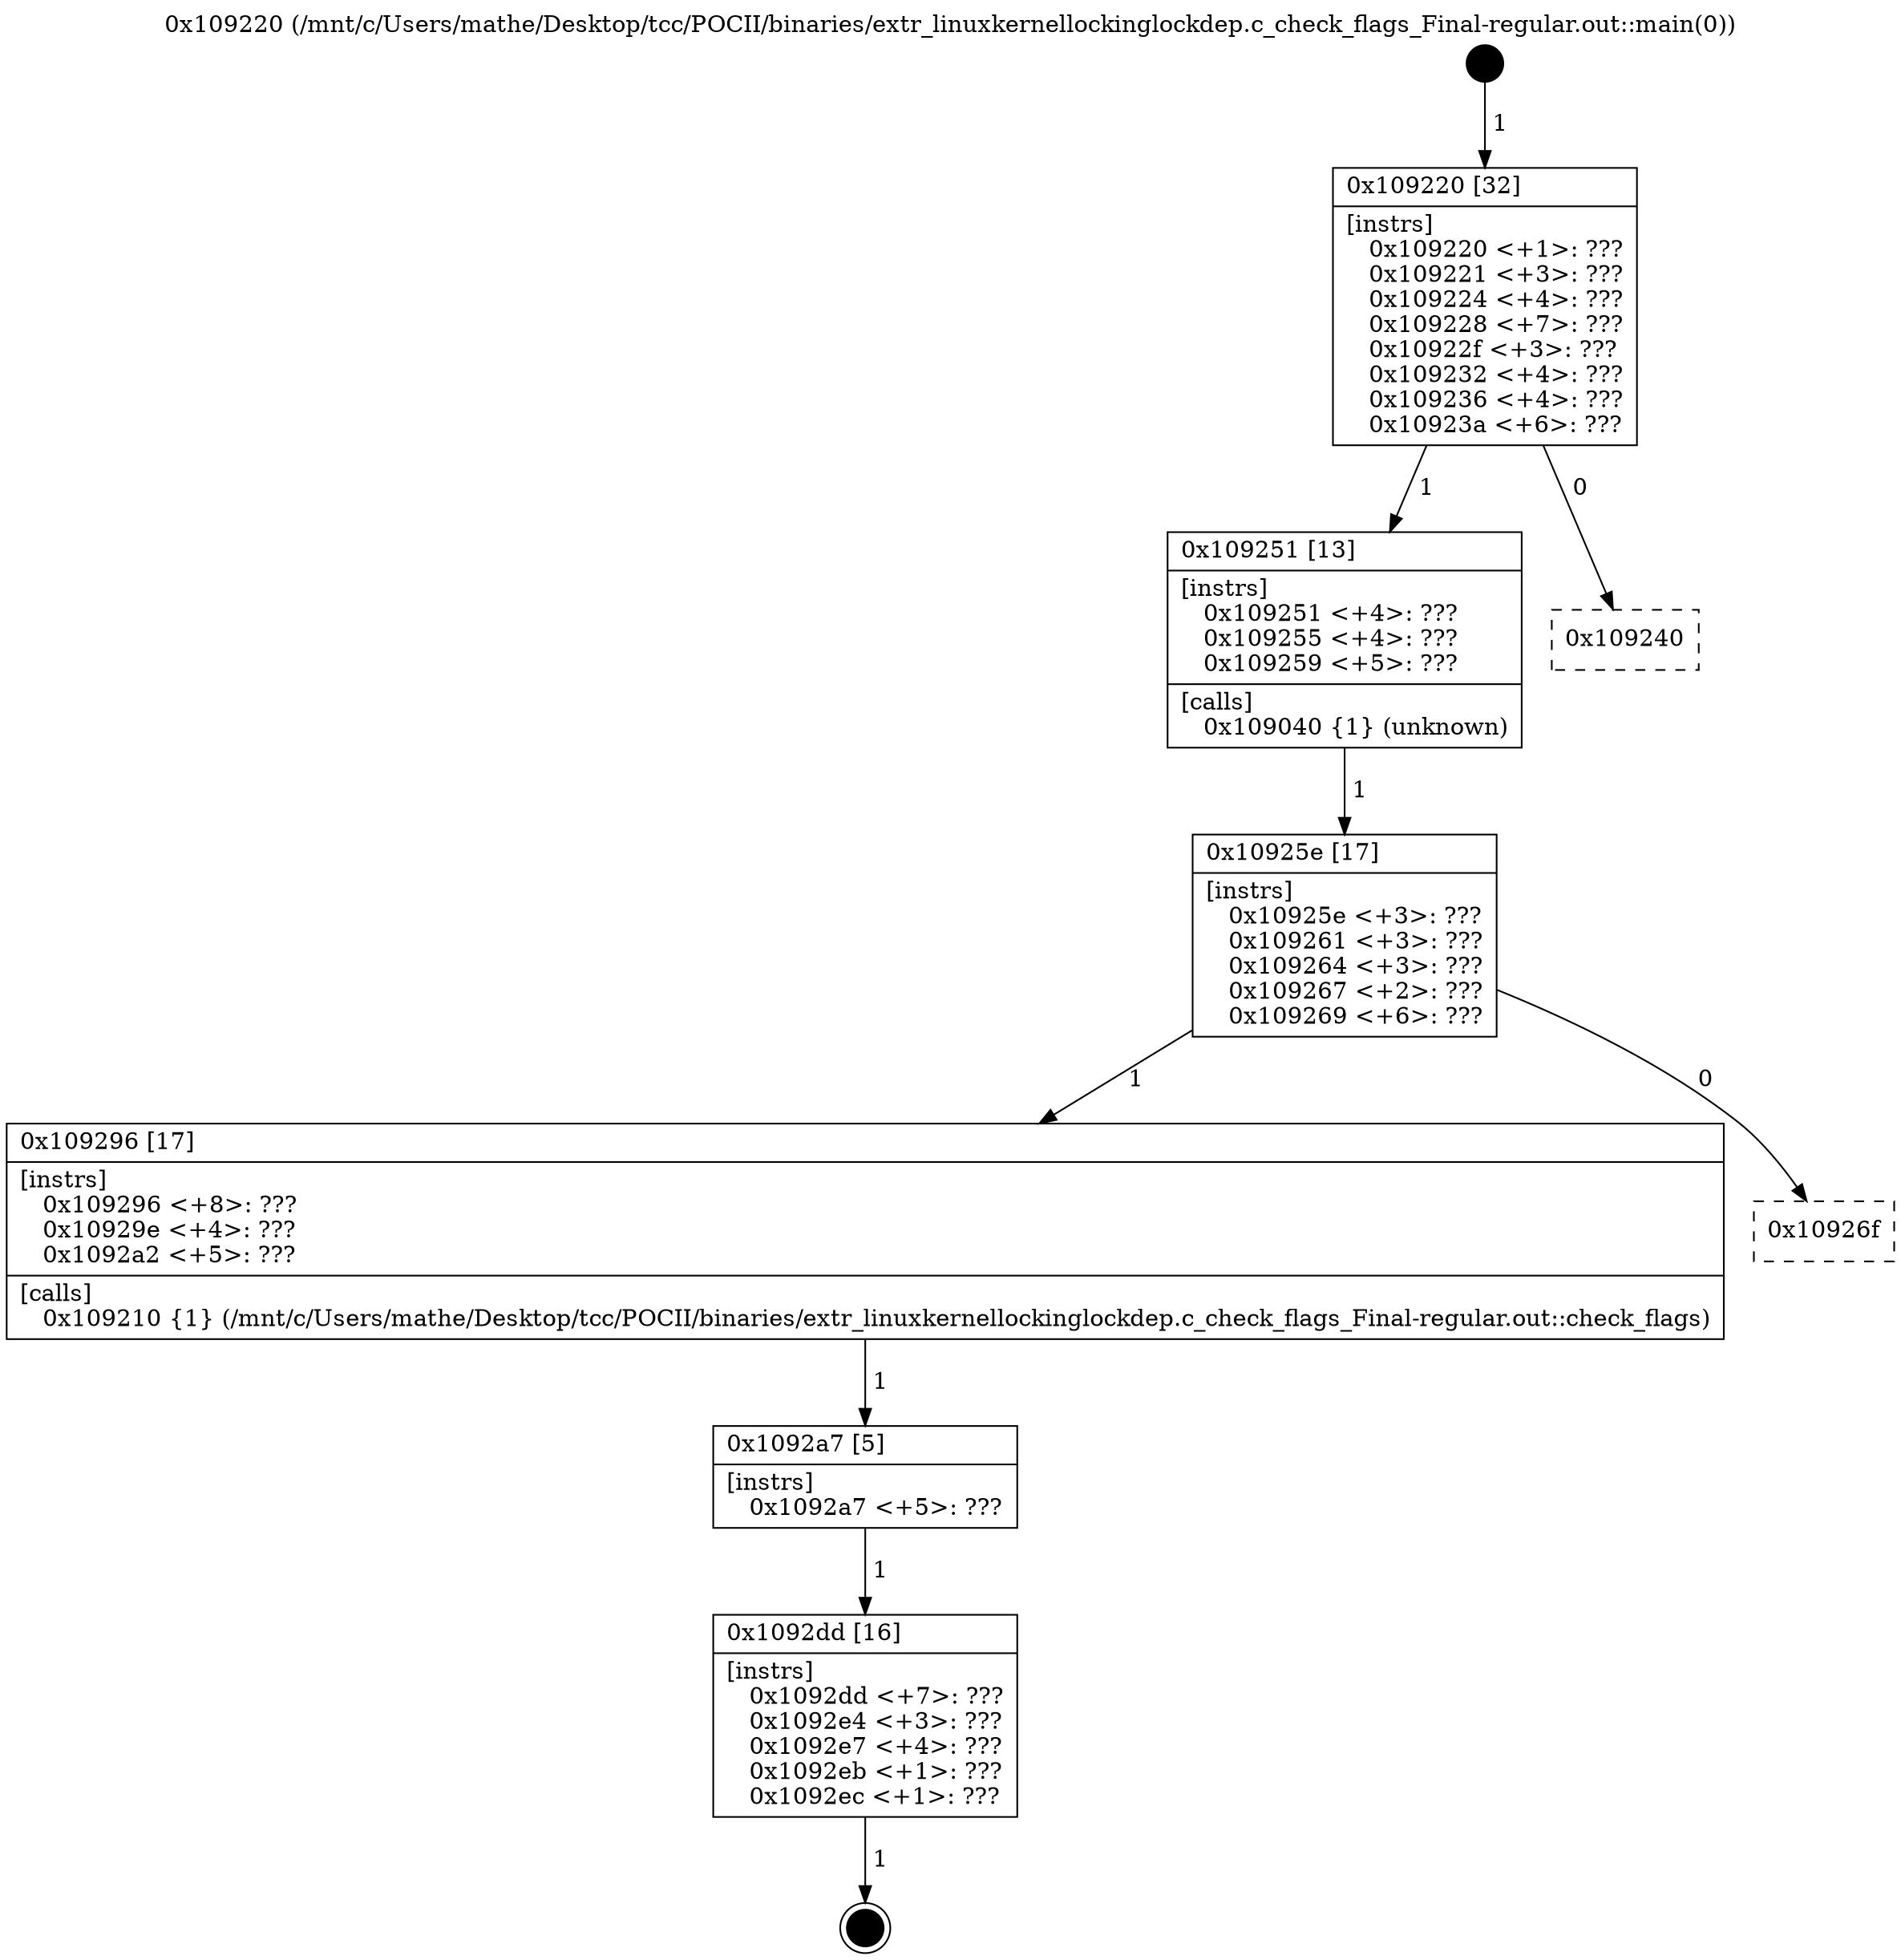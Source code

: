 digraph "0x109220" {
  label = "0x109220 (/mnt/c/Users/mathe/Desktop/tcc/POCII/binaries/extr_linuxkernellockinglockdep.c_check_flags_Final-regular.out::main(0))"
  labelloc = "t"
  node[shape=record]

  Entry [label="",width=0.3,height=0.3,shape=circle,fillcolor=black,style=filled]
  "0x109220" [label="{
     0x109220 [32]\l
     | [instrs]\l
     &nbsp;&nbsp;0x109220 \<+1\>: ???\l
     &nbsp;&nbsp;0x109221 \<+3\>: ???\l
     &nbsp;&nbsp;0x109224 \<+4\>: ???\l
     &nbsp;&nbsp;0x109228 \<+7\>: ???\l
     &nbsp;&nbsp;0x10922f \<+3\>: ???\l
     &nbsp;&nbsp;0x109232 \<+4\>: ???\l
     &nbsp;&nbsp;0x109236 \<+4\>: ???\l
     &nbsp;&nbsp;0x10923a \<+6\>: ???\l
  }"]
  "0x109251" [label="{
     0x109251 [13]\l
     | [instrs]\l
     &nbsp;&nbsp;0x109251 \<+4\>: ???\l
     &nbsp;&nbsp;0x109255 \<+4\>: ???\l
     &nbsp;&nbsp;0x109259 \<+5\>: ???\l
     | [calls]\l
     &nbsp;&nbsp;0x109040 \{1\} (unknown)\l
  }"]
  "0x109240" [label="{
     0x109240\l
  }", style=dashed]
  "0x10925e" [label="{
     0x10925e [17]\l
     | [instrs]\l
     &nbsp;&nbsp;0x10925e \<+3\>: ???\l
     &nbsp;&nbsp;0x109261 \<+3\>: ???\l
     &nbsp;&nbsp;0x109264 \<+3\>: ???\l
     &nbsp;&nbsp;0x109267 \<+2\>: ???\l
     &nbsp;&nbsp;0x109269 \<+6\>: ???\l
  }"]
  "0x109296" [label="{
     0x109296 [17]\l
     | [instrs]\l
     &nbsp;&nbsp;0x109296 \<+8\>: ???\l
     &nbsp;&nbsp;0x10929e \<+4\>: ???\l
     &nbsp;&nbsp;0x1092a2 \<+5\>: ???\l
     | [calls]\l
     &nbsp;&nbsp;0x109210 \{1\} (/mnt/c/Users/mathe/Desktop/tcc/POCII/binaries/extr_linuxkernellockinglockdep.c_check_flags_Final-regular.out::check_flags)\l
  }"]
  "0x10926f" [label="{
     0x10926f\l
  }", style=dashed]
  "0x1092a7" [label="{
     0x1092a7 [5]\l
     | [instrs]\l
     &nbsp;&nbsp;0x1092a7 \<+5\>: ???\l
  }"]
  "0x1092dd" [label="{
     0x1092dd [16]\l
     | [instrs]\l
     &nbsp;&nbsp;0x1092dd \<+7\>: ???\l
     &nbsp;&nbsp;0x1092e4 \<+3\>: ???\l
     &nbsp;&nbsp;0x1092e7 \<+4\>: ???\l
     &nbsp;&nbsp;0x1092eb \<+1\>: ???\l
     &nbsp;&nbsp;0x1092ec \<+1\>: ???\l
  }"]
  Exit [label="",width=0.3,height=0.3,shape=circle,fillcolor=black,style=filled,peripheries=2]
  Entry -> "0x109220" [label=" 1"]
  "0x109220" -> "0x109251" [label=" 1"]
  "0x109220" -> "0x109240" [label=" 0"]
  "0x109251" -> "0x10925e" [label=" 1"]
  "0x10925e" -> "0x109296" [label=" 1"]
  "0x10925e" -> "0x10926f" [label=" 0"]
  "0x109296" -> "0x1092a7" [label=" 1"]
  "0x1092a7" -> "0x1092dd" [label=" 1"]
  "0x1092dd" -> Exit [label=" 1"]
}
